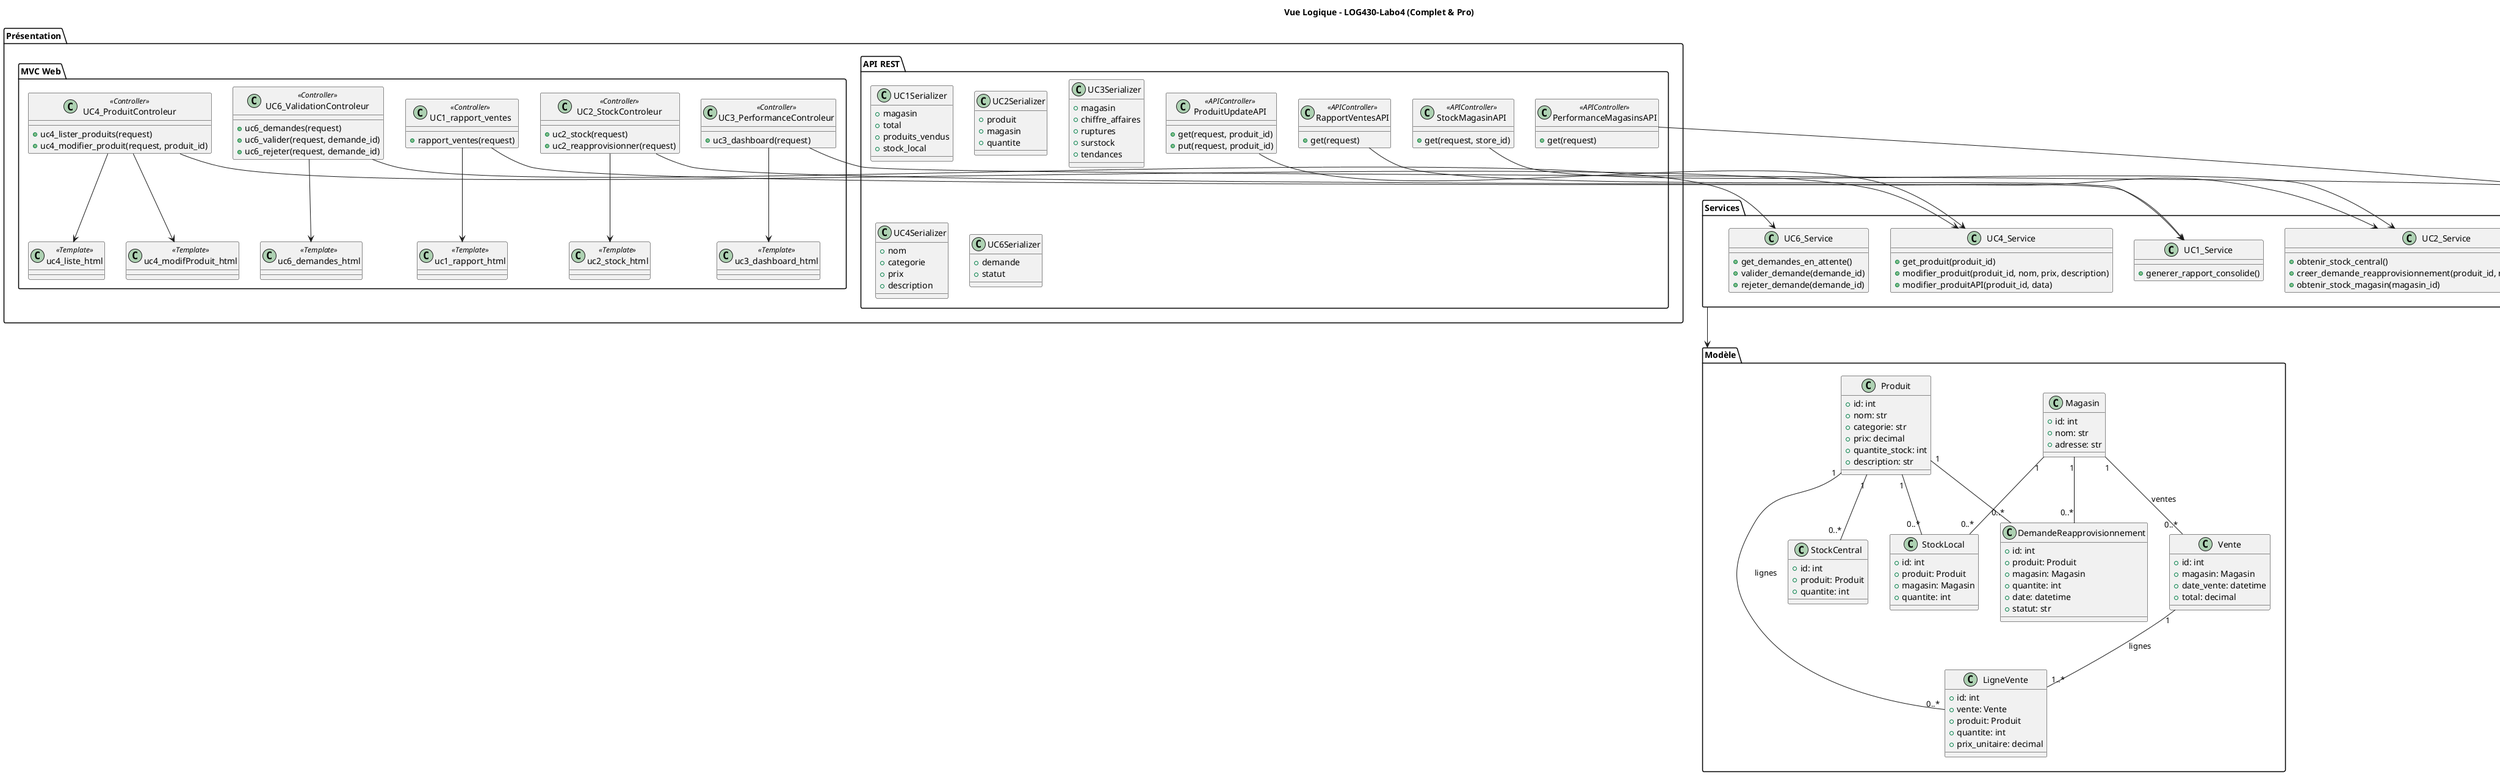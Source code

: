 @startuml
title Vue Logique - LOG430-Labo4 (Complet & Pro)

' Présentation
package "Présentation" {
  package "API REST" {
    class RapportVentesAPI <<APIController>> {
      +get(request)
    }
    class StockMagasinAPI <<APIController>> {
      +get(request, store_id)
    }
    class PerformanceMagasinsAPI <<APIController>> {
      +get(request)
    }
    class ProduitUpdateAPI <<APIController>> {
      +get(request, produit_id)
      +put(request, produit_id)
    }
    class UC1Serializer {
      +magasin
      +total
      +produits_vendus
      +stock_local
    }
    class UC2Serializer {
      +produit
      +magasin
      +quantite
    }
    class UC3Serializer {
      +magasin
      +chiffre_affaires
      +ruptures
      +surstock
      +tendances
    }
    class UC4Serializer {
      +nom
      +categorie
      +prix
      +description
    }
    class UC6Serializer {
      +demande
      +statut
    }
  }
  package "MVC Web" {
    class UC1_rapport_ventes <<Controller>> {
      +rapport_ventes(request)
    }
    class UC2_StockControleur <<Controller>> {
      +uc2_stock(request)
      +uc2_reapprovisionner(request)
    }
    class UC3_PerformanceControleur <<Controller>> {
      +uc3_dashboard(request)
    }
    class UC4_ProduitControleur <<Controller>> {
      +uc4_lister_produits(request)
      +uc4_modifier_produit(request, produit_id)
    }
    class UC6_ValidationControleur <<Controller>> {
      +uc6_demandes(request)
      +uc6_valider(request, demande_id)
      +uc6_rejeter(request, demande_id)
    }
    class uc1_rapport_html <<Template>>
    class uc2_stock_html <<Template>>
    class uc3_dashboard_html <<Template>>
    class uc4_liste_html <<Template>>
    class uc4_modifProduit_html <<Template>>
    class uc6_demandes_html <<Template>>
    UC1_rapport_ventes --> uc1_rapport_html
    UC2_StockControleur --> uc2_stock_html
    UC3_PerformanceControleur --> uc3_dashboard_html
    UC4_ProduitControleur --> uc4_liste_html
    UC4_ProduitControleur --> uc4_modifProduit_html
    UC6_ValidationControleur --> uc6_demandes_html
  }
}

' Services
package "Services" {
  class UC1_Service {
    +generer_rapport_consolide()
  }
  class UC2_Service {
    +obtenir_stock_central()
    +creer_demande_reapprovisionnement(produit_id, magasin_id, quantite)
    +obtenir_stock_magasin(magasin_id)
  }
  class UC3_Service {
    +get_indicateurs_par_magasin()
  }
  class UC4_Service {
    +get_produit(produit_id)
    +modifier_produit(produit_id, nom, prix, description)
    +modifier_produitAPI(produit_id, data)
  }
  class UC6_Service {
    +get_demandes_en_attente()
    +valider_demande(demande_id)
    +rejeter_demande(demande_id)
  }
}

' Modèle/Domaine
package "Modèle" {
  class Magasin {
    +id: int
    +nom: str
    +adresse: str
  }
  class Produit {
    +id: int
    +nom: str
    +categorie: str
    +prix: decimal
    +quantite_stock: int
    +description: str
  }
  class Vente {
    +id: int
    +magasin: Magasin
    +date_vente: datetime
    +total: decimal
  }
  class LigneVente {
    +id: int
    +vente: Vente
    +produit: Produit
    +quantite: int
    +prix_unitaire: decimal
  }
  class StockCentral {
    +id: int
    +produit: Produit
    +quantite: int
  }
  class StockLocal {
    +id: int
    +produit: Produit
    +magasin: Magasin
    +quantite: int
  }
  class DemandeReapprovisionnement {
    +id: int
    +produit: Produit
    +magasin: Magasin
    +quantite: int
    +date: datetime
    +statut: str
  }

  ' Relations entités
  Magasin "1" -- "0..*" Vente : ventes
  Vente "1" -- "1..*" LigneVente : lignes
  Produit "1" -- "0..*" LigneVente : lignes
  Produit "1" -- "0..*" StockCentral
  Produit "1" -- "0..*" StockLocal
  Magasin "1" -- "0..*" StockLocal
  Produit "1" -- "0..*" DemandeReapprovisionnement
  Magasin "1" -- "0..*" DemandeReapprovisionnement
}

' Liens Présentation -> Services
RapportVentesAPI -down-> UC1_Service
StockMagasinAPI -down-> UC2_Service
PerformanceMagasinsAPI -down-> UC3_Service
ProduitUpdateAPI -down-> UC4_Service
Services -down-> Modèle
UC1_rapport_ventes -down-> UC1_Service
UC2_StockControleur -down-> UC2_Service
UC3_PerformanceControleur -down-> UC3_Service
UC4_ProduitControleur -down-> UC4_Service
UC6_ValidationControleur -down-> UC6_Service

@enduml